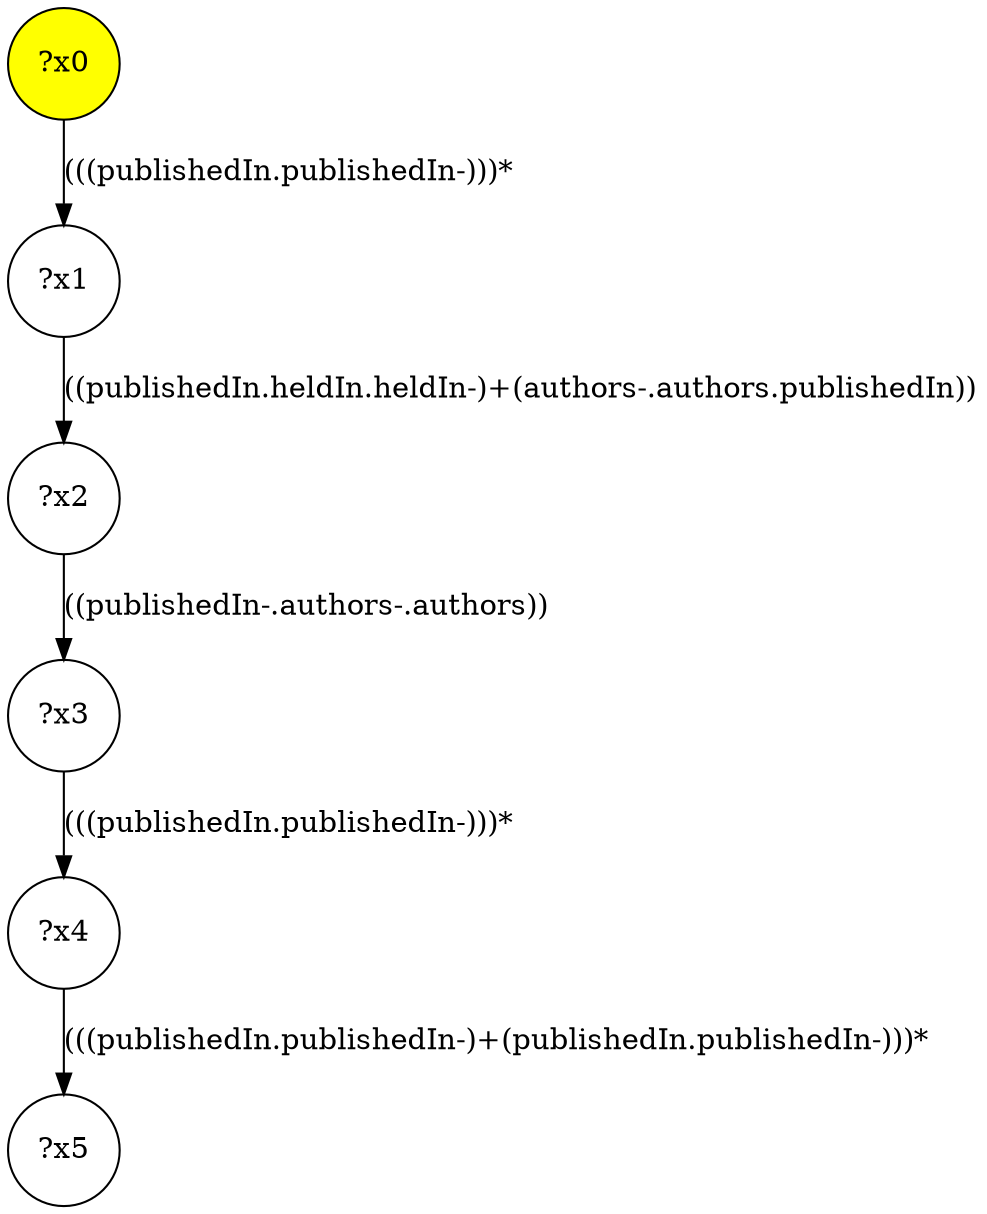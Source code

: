 digraph g {
	x0 [fillcolor="yellow", style="filled," shape=circle, label="?x0"];
	x1 [shape=circle, label="?x1"];
	x0 -> x1 [label="(((publishedIn.publishedIn-)))*"];
	x2 [shape=circle, label="?x2"];
	x1 -> x2 [label="((publishedIn.heldIn.heldIn-)+(authors-.authors.publishedIn))"];
	x3 [shape=circle, label="?x3"];
	x2 -> x3 [label="((publishedIn-.authors-.authors))"];
	x4 [shape=circle, label="?x4"];
	x3 -> x4 [label="(((publishedIn.publishedIn-)))*"];
	x5 [shape=circle, label="?x5"];
	x4 -> x5 [label="(((publishedIn.publishedIn-)+(publishedIn.publishedIn-)))*"];
}
